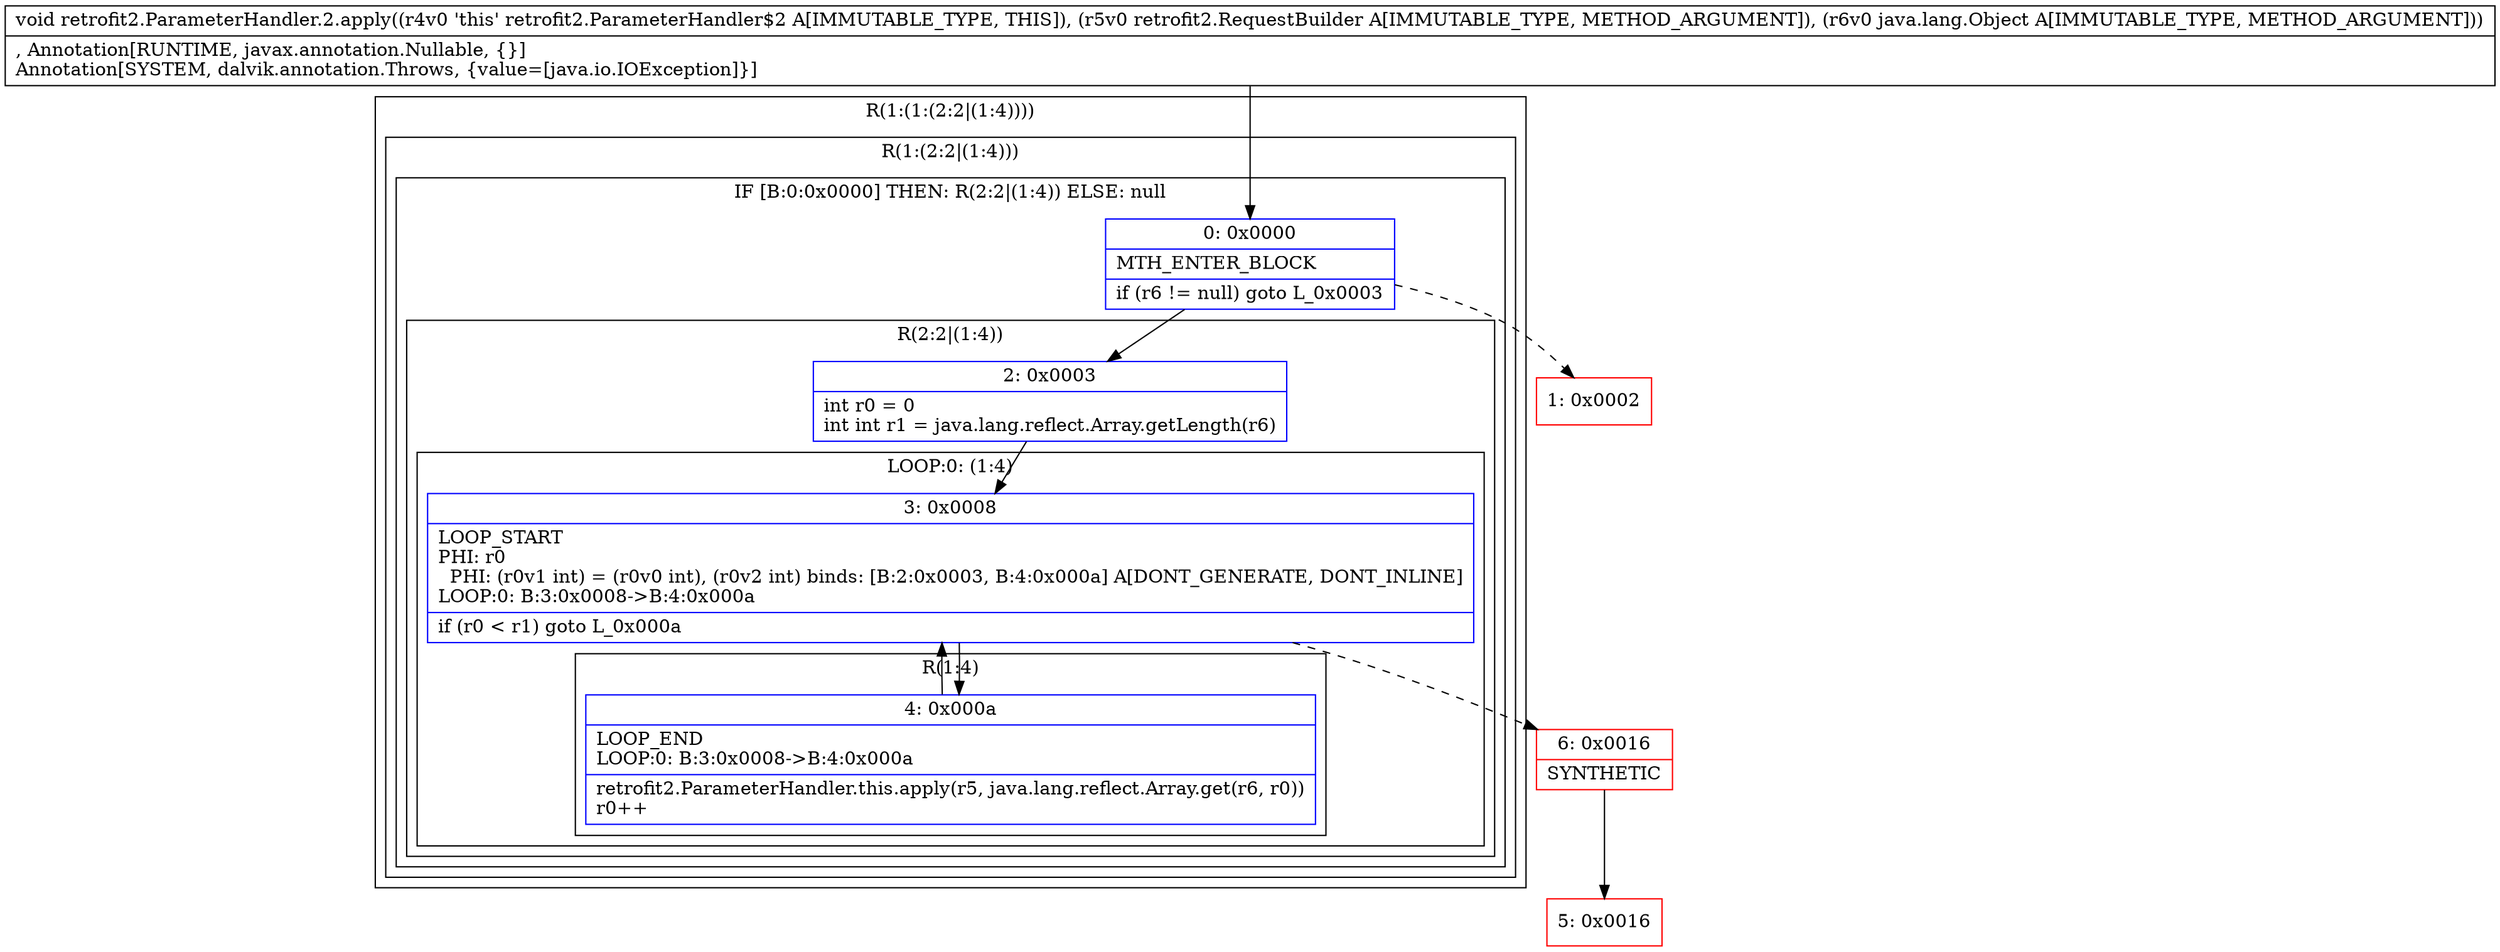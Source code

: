digraph "CFG forretrofit2.ParameterHandler.2.apply(Lretrofit2\/RequestBuilder;Ljava\/lang\/Object;)V" {
subgraph cluster_Region_853240079 {
label = "R(1:(1:(2:2|(1:4))))";
node [shape=record,color=blue];
subgraph cluster_Region_842410464 {
label = "R(1:(2:2|(1:4)))";
node [shape=record,color=blue];
subgraph cluster_IfRegion_679417957 {
label = "IF [B:0:0x0000] THEN: R(2:2|(1:4)) ELSE: null";
node [shape=record,color=blue];
Node_0 [shape=record,label="{0\:\ 0x0000|MTH_ENTER_BLOCK\l|if (r6 != null) goto L_0x0003\l}"];
subgraph cluster_Region_63454847 {
label = "R(2:2|(1:4))";
node [shape=record,color=blue];
Node_2 [shape=record,label="{2\:\ 0x0003|int r0 = 0\lint int r1 = java.lang.reflect.Array.getLength(r6)\l}"];
subgraph cluster_LoopRegion_1623072786 {
label = "LOOP:0: (1:4)";
node [shape=record,color=blue];
Node_3 [shape=record,label="{3\:\ 0x0008|LOOP_START\lPHI: r0 \l  PHI: (r0v1 int) = (r0v0 int), (r0v2 int) binds: [B:2:0x0003, B:4:0x000a] A[DONT_GENERATE, DONT_INLINE]\lLOOP:0: B:3:0x0008\-\>B:4:0x000a\l|if (r0 \< r1) goto L_0x000a\l}"];
subgraph cluster_Region_1679303447 {
label = "R(1:4)";
node [shape=record,color=blue];
Node_4 [shape=record,label="{4\:\ 0x000a|LOOP_END\lLOOP:0: B:3:0x0008\-\>B:4:0x000a\l|retrofit2.ParameterHandler.this.apply(r5, java.lang.reflect.Array.get(r6, r0))\lr0++\l}"];
}
}
}
}
}
}
Node_1 [shape=record,color=red,label="{1\:\ 0x0002}"];
Node_5 [shape=record,color=red,label="{5\:\ 0x0016}"];
Node_6 [shape=record,color=red,label="{6\:\ 0x0016|SYNTHETIC\l}"];
MethodNode[shape=record,label="{void retrofit2.ParameterHandler.2.apply((r4v0 'this' retrofit2.ParameterHandler$2 A[IMMUTABLE_TYPE, THIS]), (r5v0 retrofit2.RequestBuilder A[IMMUTABLE_TYPE, METHOD_ARGUMENT]), (r6v0 java.lang.Object A[IMMUTABLE_TYPE, METHOD_ARGUMENT]))  | , Annotation[RUNTIME, javax.annotation.Nullable, \{\}]\lAnnotation[SYSTEM, dalvik.annotation.Throws, \{value=[java.io.IOException]\}]\l}"];
MethodNode -> Node_0;
Node_0 -> Node_1[style=dashed];
Node_0 -> Node_2;
Node_2 -> Node_3;
Node_3 -> Node_4;
Node_3 -> Node_6[style=dashed];
Node_4 -> Node_3;
Node_6 -> Node_5;
}

